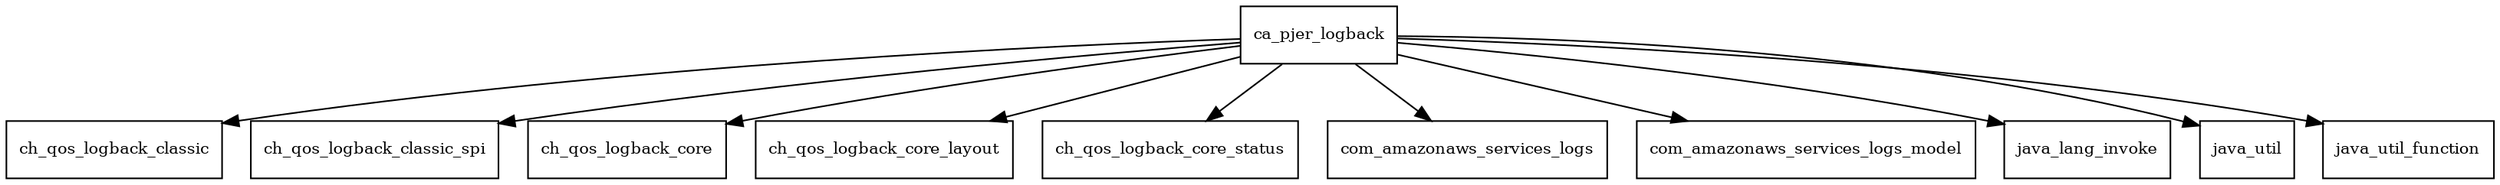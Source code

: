 digraph logback_awslogs_appender_1_1_0_package_dependencies {
  node [shape = box, fontsize=10.0];
  ca_pjer_logback -> ch_qos_logback_classic;
  ca_pjer_logback -> ch_qos_logback_classic_spi;
  ca_pjer_logback -> ch_qos_logback_core;
  ca_pjer_logback -> ch_qos_logback_core_layout;
  ca_pjer_logback -> ch_qos_logback_core_status;
  ca_pjer_logback -> com_amazonaws_services_logs;
  ca_pjer_logback -> com_amazonaws_services_logs_model;
  ca_pjer_logback -> java_lang_invoke;
  ca_pjer_logback -> java_util;
  ca_pjer_logback -> java_util_function;
}
